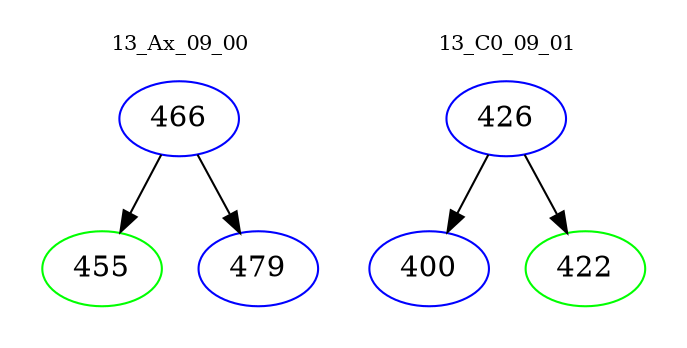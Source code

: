 digraph{
subgraph cluster_0 {
color = white
label = "13_Ax_09_00";
fontsize=10;
T0_466 [label="466", color="blue"]
T0_466 -> T0_455 [color="black"]
T0_455 [label="455", color="green"]
T0_466 -> T0_479 [color="black"]
T0_479 [label="479", color="blue"]
}
subgraph cluster_1 {
color = white
label = "13_C0_09_01";
fontsize=10;
T1_426 [label="426", color="blue"]
T1_426 -> T1_400 [color="black"]
T1_400 [label="400", color="blue"]
T1_426 -> T1_422 [color="black"]
T1_422 [label="422", color="green"]
}
}
